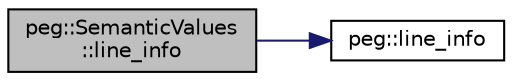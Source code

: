 digraph "peg::SemanticValues::line_info"
{
 // LATEX_PDF_SIZE
  edge [fontname="Helvetica",fontsize="10",labelfontname="Helvetica",labelfontsize="10"];
  node [fontname="Helvetica",fontsize="10",shape=record];
  rankdir="LR";
  Node1 [label="peg::SemanticValues\l::line_info",height=0.2,width=0.4,color="black", fillcolor="grey75", style="filled", fontcolor="black",tooltip=" "];
  Node1 -> Node2 [color="midnightblue",fontsize="10",style="solid"];
  Node2 [label="peg::line_info",height=0.2,width=0.4,color="black", fillcolor="white", style="filled",URL="$namespacepeg.html#a271c917c846302e10267a6be78a28d49",tooltip=" "];
}
